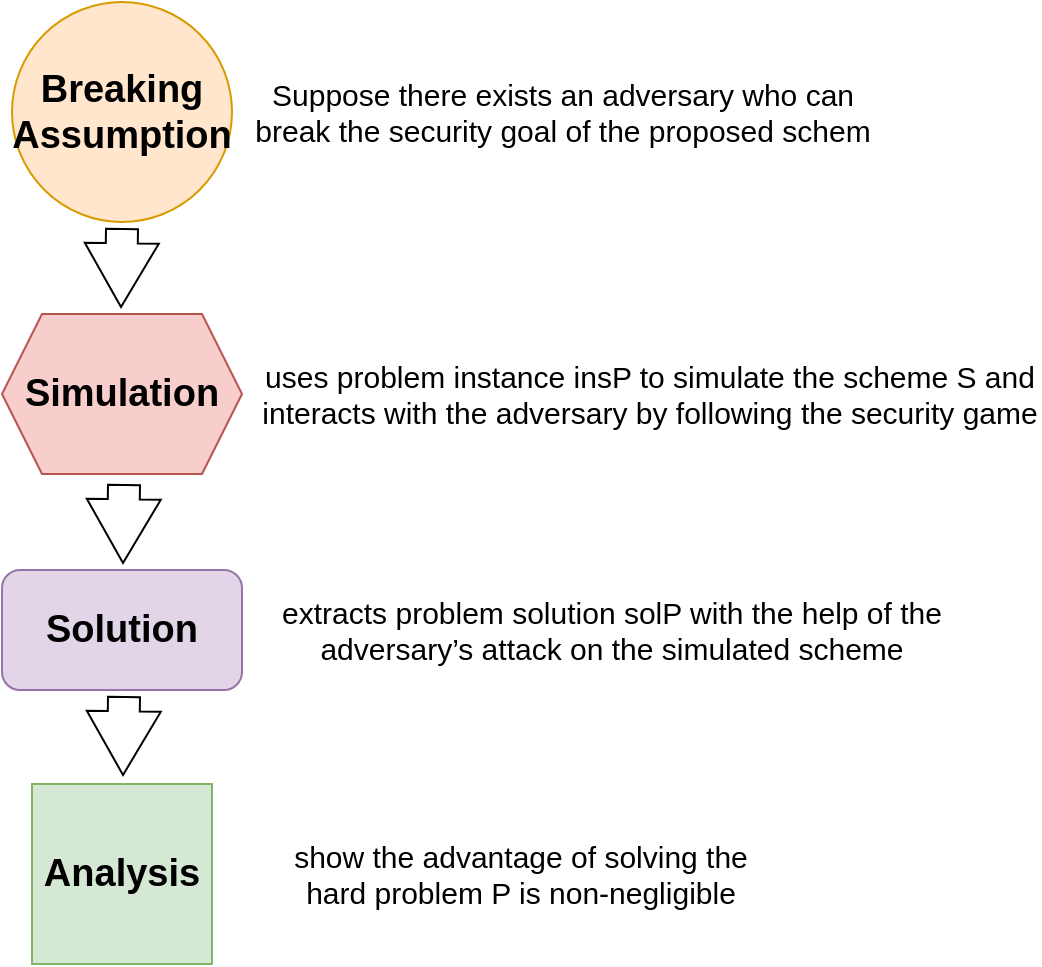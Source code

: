 <mxfile version="21.6.6" type="github">
  <diagram name="Page-1" id="NvX1mIWv7IzjzRvXlC-u">
    <mxGraphModel dx="794" dy="523" grid="1" gridSize="10" guides="1" tooltips="1" connect="1" arrows="1" fold="1" page="1" pageScale="1" pageWidth="827" pageHeight="1169" math="0" shadow="0">
      <root>
        <mxCell id="0" />
        <mxCell id="1" parent="0" />
        <mxCell id="yGH7-LtppMJvKh4XCVfG-1" value="&lt;b&gt;&lt;font style=&quot;font-size: 19px;&quot;&gt;Breaking Assumption&lt;/font&gt;&lt;/b&gt;" style="ellipse;whiteSpace=wrap;html=1;aspect=fixed;align=center;fillColor=#ffe6cc;strokeColor=#d79b00;" vertex="1" parent="1">
          <mxGeometry x="165" y="50" width="110" height="110" as="geometry" />
        </mxCell>
        <mxCell id="yGH7-LtppMJvKh4XCVfG-2" value="&lt;font style=&quot;font-size: 19px;&quot;&gt;&lt;b&gt;Simulation&lt;/b&gt;&lt;/font&gt;" style="shape=hexagon;perimeter=hexagonPerimeter2;whiteSpace=wrap;html=1;fixedSize=1;fillColor=#f8cecc;strokeColor=#b85450;" vertex="1" parent="1">
          <mxGeometry x="160" y="206" width="120" height="80" as="geometry" />
        </mxCell>
        <mxCell id="yGH7-LtppMJvKh4XCVfG-3" value="&lt;font style=&quot;font-size: 19px;&quot;&gt;&lt;b&gt;Solution&lt;/b&gt;&lt;/font&gt;" style="rounded=1;whiteSpace=wrap;html=1;fillColor=#e1d5e7;strokeColor=#9673a6;" vertex="1" parent="1">
          <mxGeometry x="160" y="334" width="120" height="60" as="geometry" />
        </mxCell>
        <mxCell id="yGH7-LtppMJvKh4XCVfG-4" value="&lt;font style=&quot;font-size: 19px;&quot;&gt;&lt;b&gt;Analysis&lt;/b&gt;&lt;/font&gt;" style="whiteSpace=wrap;html=1;aspect=fixed;fillColor=#d5e8d4;strokeColor=#82b366;" vertex="1" parent="1">
          <mxGeometry x="175" y="441" width="90" height="90" as="geometry" />
        </mxCell>
        <mxCell id="yGH7-LtppMJvKh4XCVfG-5" value="" style="shape=flexArrow;endArrow=classic;html=1;rounded=0;width=16;endSize=10.3;" edge="1" parent="1">
          <mxGeometry width="50" height="50" relative="1" as="geometry">
            <mxPoint x="220" y="163" as="sourcePoint" />
            <mxPoint x="219.5" y="203" as="targetPoint" />
          </mxGeometry>
        </mxCell>
        <mxCell id="yGH7-LtppMJvKh4XCVfG-6" value="" style="shape=flexArrow;endArrow=classic;html=1;rounded=0;width=16;endSize=10.3;" edge="1" parent="1">
          <mxGeometry width="50" height="50" relative="1" as="geometry">
            <mxPoint x="221" y="291" as="sourcePoint" />
            <mxPoint x="220.5" y="331" as="targetPoint" />
          </mxGeometry>
        </mxCell>
        <mxCell id="yGH7-LtppMJvKh4XCVfG-7" value="" style="shape=flexArrow;endArrow=classic;html=1;rounded=0;width=16;endSize=10.3;" edge="1" parent="1">
          <mxGeometry width="50" height="50" relative="1" as="geometry">
            <mxPoint x="221" y="397" as="sourcePoint" />
            <mxPoint x="220.5" y="437" as="targetPoint" />
          </mxGeometry>
        </mxCell>
        <mxCell id="yGH7-LtppMJvKh4XCVfG-8" value="&lt;span role=&quot;presentation&quot; dir=&quot;ltr&quot; style=&quot;font-style: normal; font-variant-caps: normal; font-weight: 400; letter-spacing: normal; text-align: start; text-indent: 0px; text-transform: none; word-spacing: 0px; -webkit-text-stroke-width: 0px; text-decoration: none; box-sizing: border-box; color: transparent; cursor: text; position: absolute; transform-origin: 0px 0px; left: 307.886px; top: 149.354px; font-size: 22.82px; font-family: sans-serif; transform: scaleX(0.914);&quot;&gt;Suppose there exists an adversary who can&lt;/span&gt;&lt;br role=&quot;presentation&quot; style=&quot;font-size: 16px; font-style: normal; font-variant-caps: normal; font-weight: 400; letter-spacing: normal; text-align: start; text-indent: 0px; text-transform: none; word-spacing: 0px; -webkit-text-stroke-width: 0px; text-decoration: none; box-sizing: border-box; color: transparent; cursor: text; position: absolute; transform-origin: 0px 0px; font-family: Lato, sans-serif;&quot;&gt;&lt;span role=&quot;presentation&quot; dir=&quot;ltr&quot; style=&quot;font-style: normal; font-variant-caps: normal; font-weight: 400; letter-spacing: normal; text-align: start; text-indent: 0px; text-transform: none; word-spacing: 0px; -webkit-text-stroke-width: 0px; text-decoration: none; box-sizing: border-box; color: transparent; cursor: text; position: absolute; transform-origin: 0px 0px; left: 68.46px; top: 177.699px; font-size: 22.82px; font-family: sans-serif; transform: scaleX(0.939);&quot;&gt;break the security goal of the proposed schem&lt;/span&gt;" style="text;whiteSpace=wrap;html=1;" vertex="1" parent="1">
          <mxGeometry x="440" y="240" width="30" height="40" as="geometry" />
        </mxCell>
        <mxCell id="yGH7-LtppMJvKh4XCVfG-9" value="&lt;font style=&quot;font-size: 15px;&quot;&gt;Suppose there exists an adversary who can&lt;br&gt;break the security goal of the proposed schem&lt;br style=&quot;text-align: start; box-sizing: border-box; color: rgba(0, 0, 0, 0); cursor: text; position: absolute; transform-origin: 0px 0px; font-family: Lato, sans-serif;&quot; role=&quot;presentation&quot;&gt;&lt;/font&gt;&lt;span style=&quot;text-align: start; box-sizing: border-box; color: rgba(0, 0, 0, 0); cursor: text; position: absolute; transform-origin: 0px 0px; left: 68.46px; top: 177.699px; font-family: sans-serif; transform: scaleX(0.939); font-size: 15px;&quot; dir=&quot;ltr&quot; role=&quot;presentation&quot;&gt;&lt;font style=&quot;font-size: 15px;&quot;&gt;break the security goal of the proposed schem&lt;/font&gt;&lt;/span&gt;" style="text;html=1;strokeColor=none;fillColor=none;align=center;verticalAlign=middle;whiteSpace=wrap;rounded=0;" vertex="1" parent="1">
          <mxGeometry x="270" y="90" width="341" height="30" as="geometry" />
        </mxCell>
        <mxCell id="yGH7-LtppMJvKh4XCVfG-10" value="&lt;font style=&quot;font-size: 15px;&quot;&gt;uses problem instance insP to simulate the scheme S and interacts with the adversary by following the security game&lt;/font&gt;" style="text;html=1;strokeColor=none;fillColor=none;align=center;verticalAlign=middle;whiteSpace=wrap;rounded=0;" vertex="1" parent="1">
          <mxGeometry x="289" y="231" width="390" height="30" as="geometry" />
        </mxCell>
        <mxCell id="yGH7-LtppMJvKh4XCVfG-11" value="&lt;font style=&quot;font-size: 15px;&quot;&gt;extracts problem solution solP with the help of the adversary’s attack on the simulated scheme&lt;/font&gt;" style="text;html=1;strokeColor=none;fillColor=none;align=center;verticalAlign=middle;whiteSpace=wrap;rounded=0;" vertex="1" parent="1">
          <mxGeometry x="275" y="349" width="380" height="30" as="geometry" />
        </mxCell>
        <mxCell id="yGH7-LtppMJvKh4XCVfG-12" value="&lt;font style=&quot;font-size: 15px;&quot;&gt;show the advantage of solving the hard problem P is non-negligible&lt;/font&gt;" style="text;html=1;strokeColor=none;fillColor=none;align=center;verticalAlign=middle;whiteSpace=wrap;rounded=0;" vertex="1" parent="1">
          <mxGeometry x="289" y="471" width="261" height="30" as="geometry" />
        </mxCell>
      </root>
    </mxGraphModel>
  </diagram>
</mxfile>
